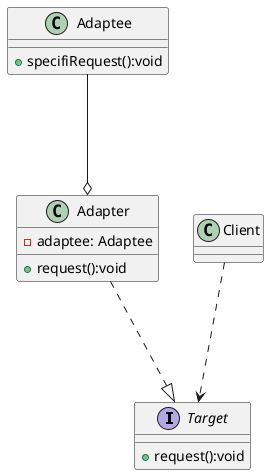 @startuml
         interface Target{
          + request():void
        }

        class Adaptee{
          + specifiRequest():void
        }

        class Adapter{
          - adaptee: Adaptee
          + request():void
        }

        Adapter ...|> Target
        Adaptee ---o  Adapter
        Client ...> Target


@enduml